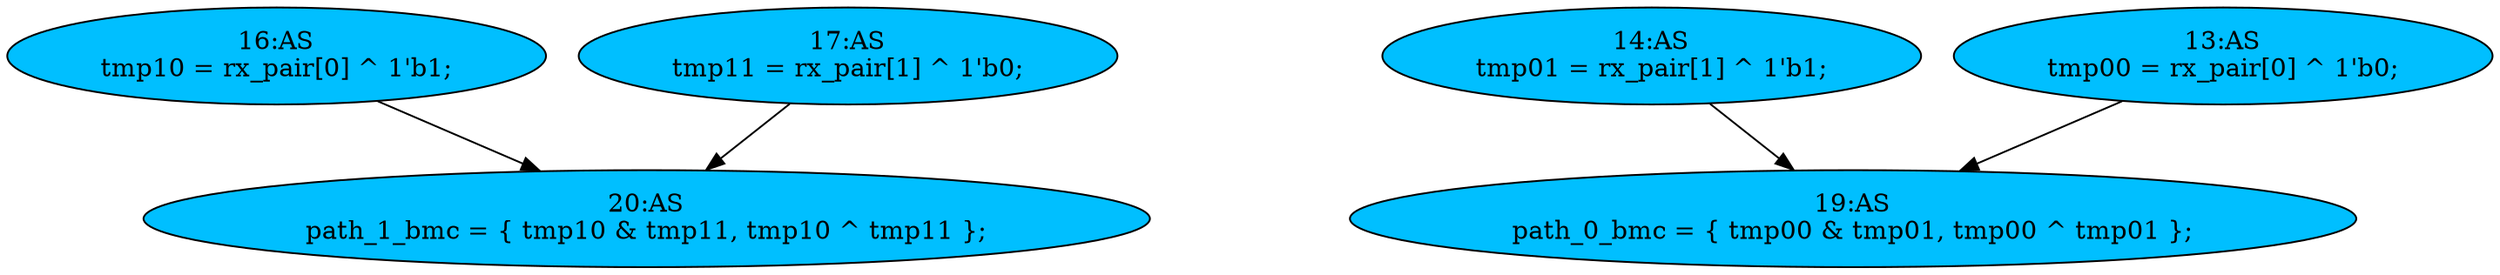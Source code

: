 strict digraph "compose( ,  )" {
	node [label="\N"];
	"16:AS"	 [ast="<pyverilog.vparser.ast.Assign object at 0x7fc831bfca50>",
		def_var="['tmp10']",
		fillcolor=deepskyblue,
		label="16:AS
tmp10 = rx_pair[0] ^ 1'b1;",
		statements="[]",
		style=filled,
		typ=Assign,
		use_var="['rx_pair']"];
	"20:AS"	 [ast="<pyverilog.vparser.ast.Assign object at 0x7fc831c00e90>",
		def_var="['path_1_bmc']",
		fillcolor=deepskyblue,
		label="20:AS
path_1_bmc = { tmp10 & tmp11, tmp10 ^ tmp11 };",
		statements="[]",
		style=filled,
		typ=Assign,
		use_var="['tmp10', 'tmp11', 'tmp10', 'tmp11']"];
	"16:AS" -> "20:AS";
	"19:AS"	 [ast="<pyverilog.vparser.ast.Assign object at 0x7fc831c00b90>",
		def_var="['path_0_bmc']",
		fillcolor=deepskyblue,
		label="19:AS
path_0_bmc = { tmp00 & tmp01, tmp00 ^ tmp01 };",
		statements="[]",
		style=filled,
		typ=Assign,
		use_var="['tmp00', 'tmp01', 'tmp00', 'tmp01']"];
	"14:AS"	 [ast="<pyverilog.vparser.ast.Assign object at 0x7fc831bae990>",
		def_var="['tmp01']",
		fillcolor=deepskyblue,
		label="14:AS
tmp01 = rx_pair[1] ^ 1'b1;",
		statements="[]",
		style=filled,
		typ=Assign,
		use_var="['rx_pair']"];
	"14:AS" -> "19:AS";
	"13:AS"	 [ast="<pyverilog.vparser.ast.Assign object at 0x7fc831c0aed0>",
		def_var="['tmp00']",
		fillcolor=deepskyblue,
		label="13:AS
tmp00 = rx_pair[0] ^ 1'b0;",
		statements="[]",
		style=filled,
		typ=Assign,
		use_var="['rx_pair']"];
	"13:AS" -> "19:AS";
	"17:AS"	 [ast="<pyverilog.vparser.ast.Assign object at 0x7fc831c05150>",
		def_var="['tmp11']",
		fillcolor=deepskyblue,
		label="17:AS
tmp11 = rx_pair[1] ^ 1'b0;",
		statements="[]",
		style=filled,
		typ=Assign,
		use_var="['rx_pair']"];
	"17:AS" -> "20:AS";
}
